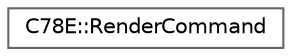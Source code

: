 digraph "Graphical Class Hierarchy"
{
 // LATEX_PDF_SIZE
  bgcolor="transparent";
  edge [fontname=Helvetica,fontsize=10,labelfontname=Helvetica,labelfontsize=10];
  node [fontname=Helvetica,fontsize=10,shape=box,height=0.2,width=0.4];
  rankdir="LR";
  Node0 [id="Node000000",label="C78E::RenderCommand",height=0.2,width=0.4,color="grey40", fillcolor="white", style="filled",URL="$d7/d31/class_c78_e_1_1_render_command.html",tooltip=" "];
}
